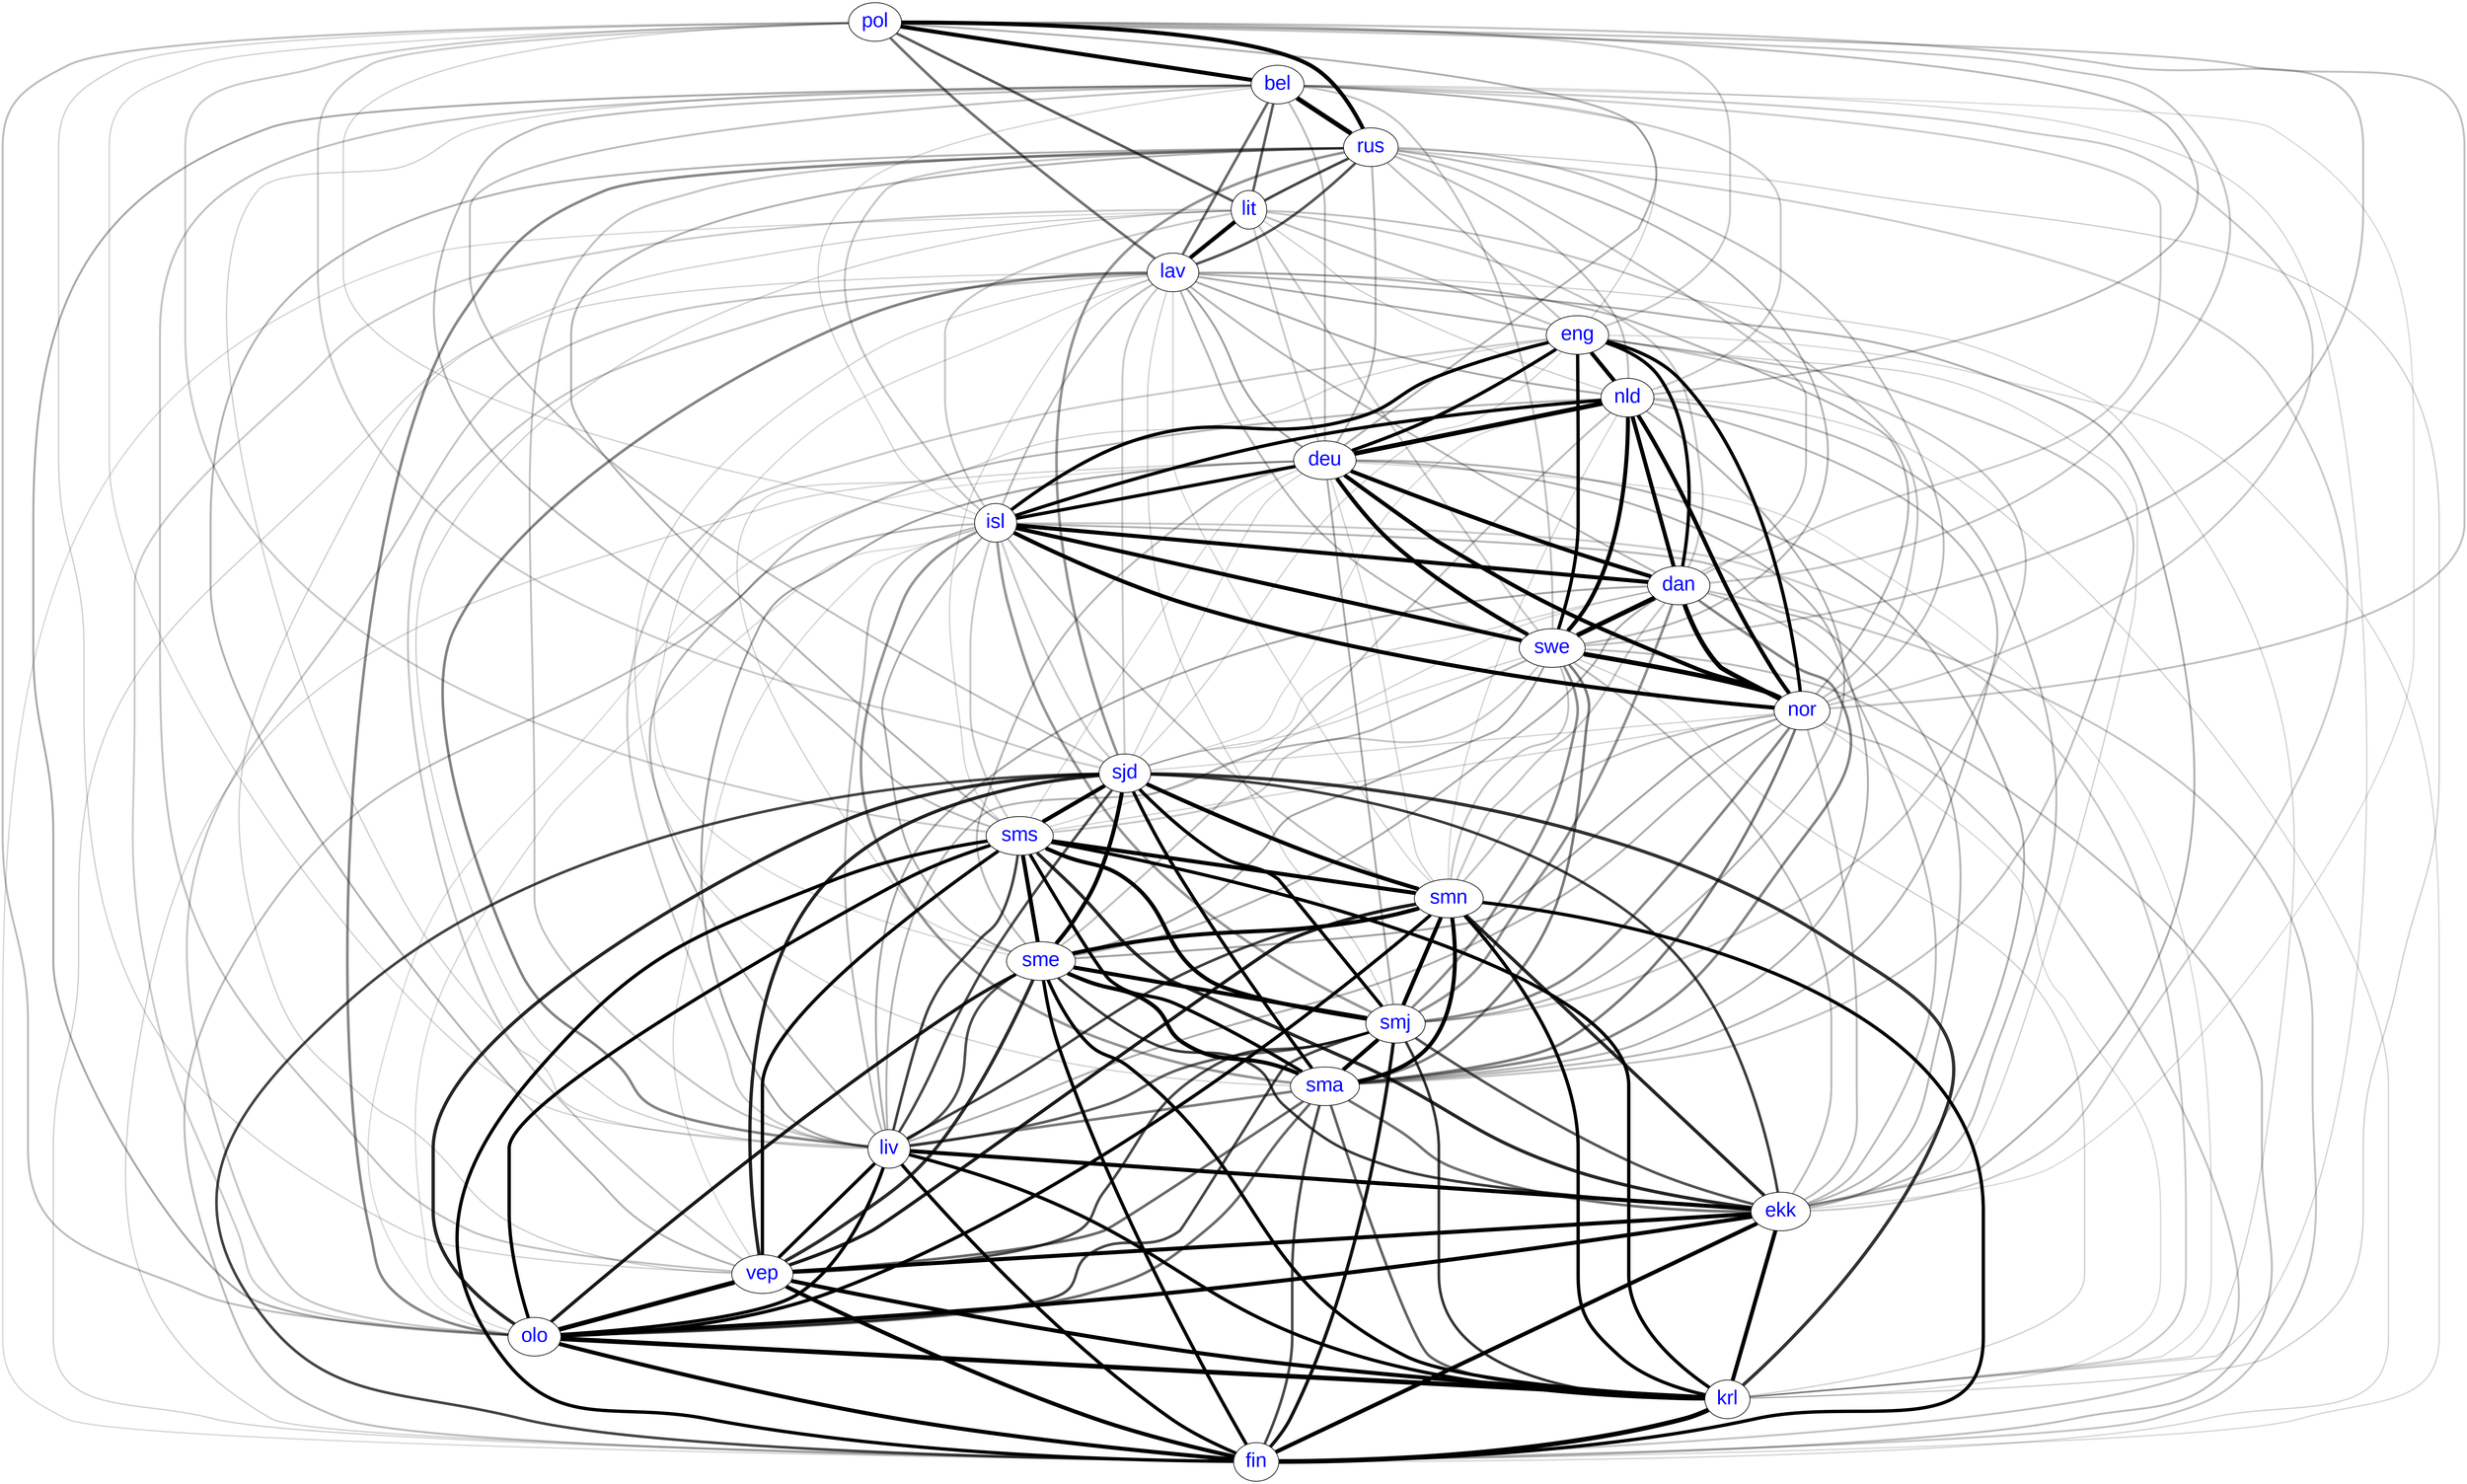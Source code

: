 digraph LanguageGraph
{
  splines=true;
  node [ fontname=Arial, fontcolor=blue, fontsize=30];
  bel [pos="2300.0,2650.0", width="0.1", height="0.05"];
  dan [pos="1500.0,2800.0", width="0.1", height="0.05"];
  deu [pos="1550.0,2450.0", width="0.1", height="0.05"];
  ekk [pos="2300.0,2950.0", width="0.1", height="0.05"];
  eng [pos="1000.0,2650.0", width="0.1", height="0.05"];
  fin [pos="2250.0,3100.0", width="0.1", height="0.05"];
  isl [pos="950.0,3250.0", width="0.1", height="0.05"];
  krl [pos="2600.0,3200.0", width="0.1", height="0.05"];
  lav [pos="2200.0,2840.0", width="0.1", height="0.05"];
  lit [pos="2200.0,2750.0", width="0.1", height="0.05"];
  liv [pos="2075.0,2870.0", width="0.1", height="0.05"];
  nld [pos="1300.0,2625.0", width="0.1", height="0.05"];
  nor [pos="1400.0,3050.0", width="0.1", height="0.05"];
  olo [pos="2650.0,3050.0", width="0.1", height="0.05"];
  pol [pos="2000.0,2600.0", width="0.1", height="0.05"];
  rus [pos="2900.0,2800.0", width="0.1", height="0.05"];
  sjd [pos="2750.0,3350.0", width="0.1", height="0.05"];
  sma [pos="1837.5,3233.5", width="0.1", height="0.05"];
  sme [pos="2200.0,3450.0", width="0.1", height="0.05"];
  smj [pos="1825.0,3400.0", width="0.1", height="0.05"];
  smn [pos="2350.0,3350.0", width="0.1", height="0.05"];
  sms [pos="2433.5,3400.0", width="0.1", height="0.05"];
  swe [pos="1750.0,3000.0", width="0.1", height="0.05"];
  vep [pos="2750.0,3000.0", width="0.1", height="0.05"];
subgraph undirected
{
  edge [dir=none];
  krl -> fin [color="#000000ff",penwidth="7"];
  olo -> fin [color="#000000ff",penwidth="6"];
  vep -> fin [color="#000000ff",penwidth="6"];
  ekk -> fin [color="#000000ff",penwidth="6"];
  liv -> fin [color="#000000ff",penwidth="5"];
  sma -> fin [color="#000000b6",penwidth="4"];
  smj -> fin [color="#000000ed",penwidth="5"];
  sme -> fin [color="#000000ff",penwidth="5"];
  smn -> fin [color="#000000ff",penwidth="5"];
  sms -> fin [color="#000000ff",penwidth="5"];
  sjd -> fin [color="#000000ba",penwidth="4"];
  nor -> fin [color="#0000003b",penwidth="3"];
  swe -> fin [color="#00000042",penwidth="3"];
  dan -> fin [color="#0000003a",penwidth="3"];
  isl -> fin [color="#00000043",penwidth="3"];
  deu -> fin [color="#00000030",penwidth="2"];
  nld -> fin [color="#0000002c",penwidth="2"];
  eng -> fin [color="#00000029",penwidth="2"];
  lav -> fin [color="#0000002f",penwidth="2"];
  lit -> fin [color="#00000029",penwidth="2"];
  olo -> krl [color="#000000ff",penwidth="7"];
  vep -> krl [color="#000000ff",penwidth="6"];
  ekk -> krl [color="#000000ff",penwidth="6"];
  liv -> krl [color="#000000ff",penwidth="5"];
  sma -> krl [color="#0000009c",penwidth="4"];
  smj -> krl [color="#000000ca",penwidth="4"];
  sme -> krl [color="#000000ff",penwidth="5"];
  smn -> krl [color="#000000ff",penwidth="5"];
  sms -> krl [color="#000000ff",penwidth="5"];
  sjd -> krl [color="#000000cd",penwidth="5"];
  nor -> krl [color="#00000027",penwidth="2"];
  swe -> krl [color="#0000002f",penwidth="2"];
  isl -> krl [color="#00000034",penwidth="3"];
  deu -> krl [color="#00000028",penwidth="2"];
  lav -> krl [color="#0000002d",penwidth="2"];
  rus -> krl [color="#00000032",penwidth="2"];
  bel -> krl [color="#0000002b",penwidth="2"];
  vep -> olo [color="#000000ff",penwidth="7"];
  ekk -> olo [color="#000000ff",penwidth="6"];
  liv -> olo [color="#000000ff",penwidth="5"];
  sma -> olo [color="#00000096",penwidth="4"];
  smj -> olo [color="#000000b7",penwidth="4"];
  sme -> olo [color="#000000e7",penwidth="5"];
  smn -> olo [color="#000000ff",penwidth="5"];
  sms -> olo [color="#000000ff",penwidth="5"];
  sjd -> olo [color="#000000da",penwidth="5"];
  isl -> olo [color="#00000029",penwidth="2"];
  deu -> olo [color="#00000026",penwidth="2"];
  lav -> olo [color="#00000039",penwidth="3"];
  lit -> olo [color="#00000033",penwidth="3"];
  rus -> olo [color="#00000077",penwidth="4"];
  bel -> olo [color="#00000056",penwidth="3"];
  pol -> olo [color="#00000041",penwidth="3"];
  ekk -> vep [color="#000000ff",penwidth="6"];
  liv -> vep [color="#000000ff",penwidth="5"];
  sma -> vep [color="#00000096",penwidth="4"];
  smj -> vep [color="#000000b4",penwidth="4"];
  sme -> vep [color="#000000d4",penwidth="5"];
  smn -> vep [color="#000000e5",penwidth="5"];
  sms -> vep [color="#000000f6",penwidth="5"];
  sjd -> vep [color="#000000dd",penwidth="5"];
  isl -> vep [color="#00000029",penwidth="2"];
  lav -> vep [color="#00000039",penwidth="3"];
  lit -> vep [color="#00000031",penwidth="2"];
  rus -> vep [color="#0000004b",penwidth="3"];
  bel -> vep [color="#0000003d",penwidth="3"];
  pol -> vep [color="#00000030",penwidth="2"];
  liv -> ekk [color="#000000ff",penwidth="6"];
  sma -> ekk [color="#0000008d",penwidth="4"];
  smj -> ekk [color="#000000ab",penwidth="4"];
  sme -> ekk [color="#000000c4",penwidth="4"];
  smn -> ekk [color="#000000db",penwidth="5"];
  sms -> ekk [color="#000000d9",penwidth="5"];
  sjd -> ekk [color="#000000c2",penwidth="4"];
  nor -> ekk [color="#00000043",penwidth="3"];
  swe -> ekk [color="#00000044",penwidth="3"];
  dan -> ekk [color="#00000044",penwidth="3"];
  isl -> ekk [color="#00000048",penwidth="3"];
  deu -> ekk [color="#0000004f",penwidth="3"];
  nld -> ekk [color="#00000044",penwidth="3"];
  eng -> ekk [color="#0000002f",penwidth="2"];
  lav -> ekk [color="#0000004e",penwidth="3"];
  rus -> ekk [color="#00000033",penwidth="3"];
  bel -> ekk [color="#00000026",penwidth="2"];
  sma -> liv [color="#00000083",penwidth="4"];
  smj -> liv [color="#000000a1",penwidth="4"];
  sme -> liv [color="#000000b0",penwidth="4"];
  smn -> liv [color="#000000bd",penwidth="4"];
  sms -> liv [color="#000000bc",penwidth="4"];
  sjd -> liv [color="#000000b5",penwidth="4"];
  nor -> liv [color="#00000050",penwidth="3"];
  swe -> liv [color="#0000004b",penwidth="3"];
  dan -> liv [color="#00000056",penwidth="3"];
  isl -> liv [color="#00000045",penwidth="3"];
  deu -> liv [color="#0000005c",penwidth="3"];
  nld -> liv [color="#00000048",penwidth="3"];
  eng -> liv [color="#00000034",penwidth="3"];
  lav -> liv [color="#0000007b",penwidth="4"];
  lit -> liv [color="#00000032",penwidth="2"];
  rus -> liv [color="#0000003b",penwidth="3"];
  bel -> liv [color="#00000030",penwidth="2"];
  pol -> liv [color="#0000002d",penwidth="2"];
  smj -> sma [color="#000000ff",penwidth="6"];
  sme -> sma [color="#000000ff",penwidth="6"];
  smn -> sma [color="#000000ff",penwidth="6"];
  sms -> sma [color="#000000ff",penwidth="5"];
  sjd -> sma [color="#000000ff",penwidth="5"];
  nor -> sma [color="#00000087",penwidth="4"];
  swe -> sma [color="#00000082",penwidth="4"];
  dan -> sma [color="#0000007a",penwidth="4"];
  isl -> sma [color="#00000069",penwidth="4"];
  deu -> sma [color="#0000004d",penwidth="3"];
  nld -> sma [color="#00000049",penwidth="3"];
  eng -> sma [color="#0000003d",penwidth="3"];
  lav -> sma [color="#0000002e",penwidth="2"];
  sme -> smj [color="#000000ff",penwidth="6"];
  smn -> smj [color="#000000ff",penwidth="6"];
  sms -> smj [color="#000000ff",penwidth="6"];
  sjd -> smj [color="#000000ff",penwidth="5"];
  nor -> smj [color="#00000078",penwidth="4"];
  swe -> smj [color="#00000071",penwidth="4"];
  dan -> smj [color="#0000006f",penwidth="4"];
  isl -> smj [color="#00000067",penwidth="4"];
  deu -> smj [color="#00000054",penwidth="3"];
  nld -> smj [color="#0000004c",penwidth="3"];
  eng -> smj [color="#0000003b",penwidth="3"];
  lav -> smj [color="#00000030",penwidth="2"];
  smn -> sme [color="#000000ff",penwidth="6"];
  sms -> sme [color="#000000ff",penwidth="6"];
  sjd -> sme [color="#000000ff",penwidth="6"];
  nor -> sme [color="#0000005c",penwidth="3"];
  swe -> sme [color="#00000058",penwidth="3"];
  dan -> sme [color="#00000052",penwidth="3"];
  isl -> sme [color="#00000050",penwidth="3"];
  deu -> sme [color="#00000047",penwidth="3"];
  nld -> sme [color="#00000040",penwidth="3"];
  eng -> sme [color="#0000002e",penwidth="2"];
  lav -> sme [color="#0000002a",penwidth="2"];
  sms -> smn [color="#000000ff",penwidth="6"];
  sjd -> smn [color="#000000ff",penwidth="6"];
  nor -> smn [color="#0000003e",penwidth="3"];
  swe -> smn [color="#0000003b",penwidth="3"];
  dan -> smn [color="#00000039",penwidth="3"];
  isl -> smn [color="#00000044",penwidth="3"];
  deu -> smn [color="#0000002f",penwidth="2"];
  nld -> smn [color="#0000002c",penwidth="2"];
  lav -> smn [color="#0000002c",penwidth="2"];
  sjd -> sms [color="#000000ff",penwidth="6"];
  nor -> sms [color="#0000002e",penwidth="2"];
  swe -> sms [color="#00000035",penwidth="3"];
  dan -> sms [color="#0000002d",penwidth="2"];
  isl -> sms [color="#00000034",penwidth="3"];
  deu -> sms [color="#0000002a",penwidth="2"];
  lav -> sms [color="#0000002c",penwidth="2"];
  rus -> sms [color="#0000004c",penwidth="3"];
  bel -> sms [color="#00000044",penwidth="3"];
  pol -> sms [color="#00000034",penwidth="3"];
  nor -> sjd [color="#0000002b",penwidth="2"];
  swe -> sjd [color="#0000002f",penwidth="2"];
  dan -> sjd [color="#0000002e",penwidth="2"];
  isl -> sjd [color="#00000035",penwidth="3"];
  deu -> sjd [color="#0000002e",penwidth="2"];
  nld -> sjd [color="#00000028",penwidth="2"];
  eng -> sjd [color="#0000002e",penwidth="2"];
  lav -> sjd [color="#00000034",penwidth="3"];
  rus -> sjd [color="#0000006a",penwidth="4"];
  bel -> sjd [color="#0000003f",penwidth="3"];
  pol -> sjd [color="#00000033",penwidth="3"];
  swe -> nor [color="#000000ff",penwidth="7"];
  dan -> nor [color="#000000ff",penwidth="7"];
  isl -> nor [color="#000000ff",penwidth="6"];
  deu -> nor [color="#000000ff",penwidth="6"];
  nld -> nor [color="#000000ff",penwidth="6"];
  eng -> nor [color="#000000ff",penwidth="5"];
  lav -> nor [color="#0000004b",penwidth="3"];
  lit -> nor [color="#0000003d",penwidth="3"];
  rus -> nor [color="#00000041",penwidth="3"];
  bel -> nor [color="#00000036",penwidth="3"];
  pol -> nor [color="#0000003d",penwidth="3"];
  dan -> swe [color="#000000ff",penwidth="7"];
  isl -> swe [color="#000000ff",penwidth="6"];
  deu -> swe [color="#000000ff",penwidth="6"];
  nld -> swe [color="#000000ff",penwidth="6"];
  eng -> swe [color="#000000ff",penwidth="5"];
  lav -> swe [color="#00000049",penwidth="3"];
  lit -> swe [color="#00000037",penwidth="3"];
  rus -> swe [color="#00000048",penwidth="3"];
  bel -> swe [color="#0000003d",penwidth="3"];
  pol -> swe [color="#0000003e",penwidth="3"];
  isl -> dan [color="#000000ff",penwidth="6"];
  deu -> dan [color="#000000ff",penwidth="6"];
  nld -> dan [color="#000000ff",penwidth="6"];
  eng -> dan [color="#000000ff",penwidth="5"];
  lav -> dan [color="#00000049",penwidth="3"];
  lit -> dan [color="#00000038",penwidth="3"];
  rus -> dan [color="#0000003e",penwidth="3"];
  bel -> dan [color="#00000033",penwidth="3"];
  pol -> dan [color="#0000003a",penwidth="3"];
  deu -> isl [color="#000000ff",penwidth="5"];
  nld -> isl [color="#000000ff",penwidth="5"];
  eng -> isl [color="#000000ff",penwidth="5"];
  lav -> isl [color="#00000042",penwidth="3"];
  lit -> isl [color="#00000036",penwidth="3"];
  rus -> isl [color="#00000039",penwidth="3"];
  bel -> isl [color="#0000002c",penwidth="2"];
  pol -> isl [color="#0000002f",penwidth="2"];
  nld -> deu [color="#000000ff",penwidth="7"];
  eng -> deu [color="#000000ff",penwidth="5"];
  lav -> deu [color="#0000005e",penwidth="3"];
  lit -> deu [color="#00000034",penwidth="3"];
  rus -> deu [color="#0000004a",penwidth="3"];
  bel -> deu [color="#00000042",penwidth="3"];
  pol -> deu [color="#0000004d",penwidth="3"];
  eng -> nld [color="#000000ff",penwidth="6"];
  lav -> nld [color="#00000054",penwidth="3"];
  lit -> nld [color="#00000031",penwidth="2"];
  rus -> nld [color="#00000041",penwidth="3"];
  bel -> nld [color="#00000036",penwidth="3"];
  pol -> nld [color="#00000044",penwidth="3"];
  lav -> eng [color="#00000051",penwidth="3"];
  lit -> eng [color="#00000040",penwidth="3"];
  rus -> eng [color="#0000003e",penwidth="3"];
  bel -> eng [color="#0000002f",penwidth="2"];
  pol -> eng [color="#00000035",penwidth="3"];
  lit -> lav [color="#000000ff",penwidth="6"];
  rus -> lav [color="#000000aa",penwidth="4"];
  bel -> lav [color="#00000094",penwidth="4"];
  pol -> lav [color="#0000008e",penwidth="4"];
  rus -> lit [color="#000000ba",penwidth="4"];
  bel -> lit [color="#0000009f",penwidth="4"];
  pol -> lit [color="#000000a3",penwidth="4"];
  bel -> rus [color="#000000ff",penwidth="7"];
  pol -> rus [color="#000000ff",penwidth="6"];
  pol -> bel [color="#000000ff",penwidth="6"];
}
subgraph bidirected
{
  edge [dir=none];
}
subgraph directed
{
  edge [arrowsize=2];
}
subgraph directedPreset
{
  edge [arrowsize=2];
}
}
